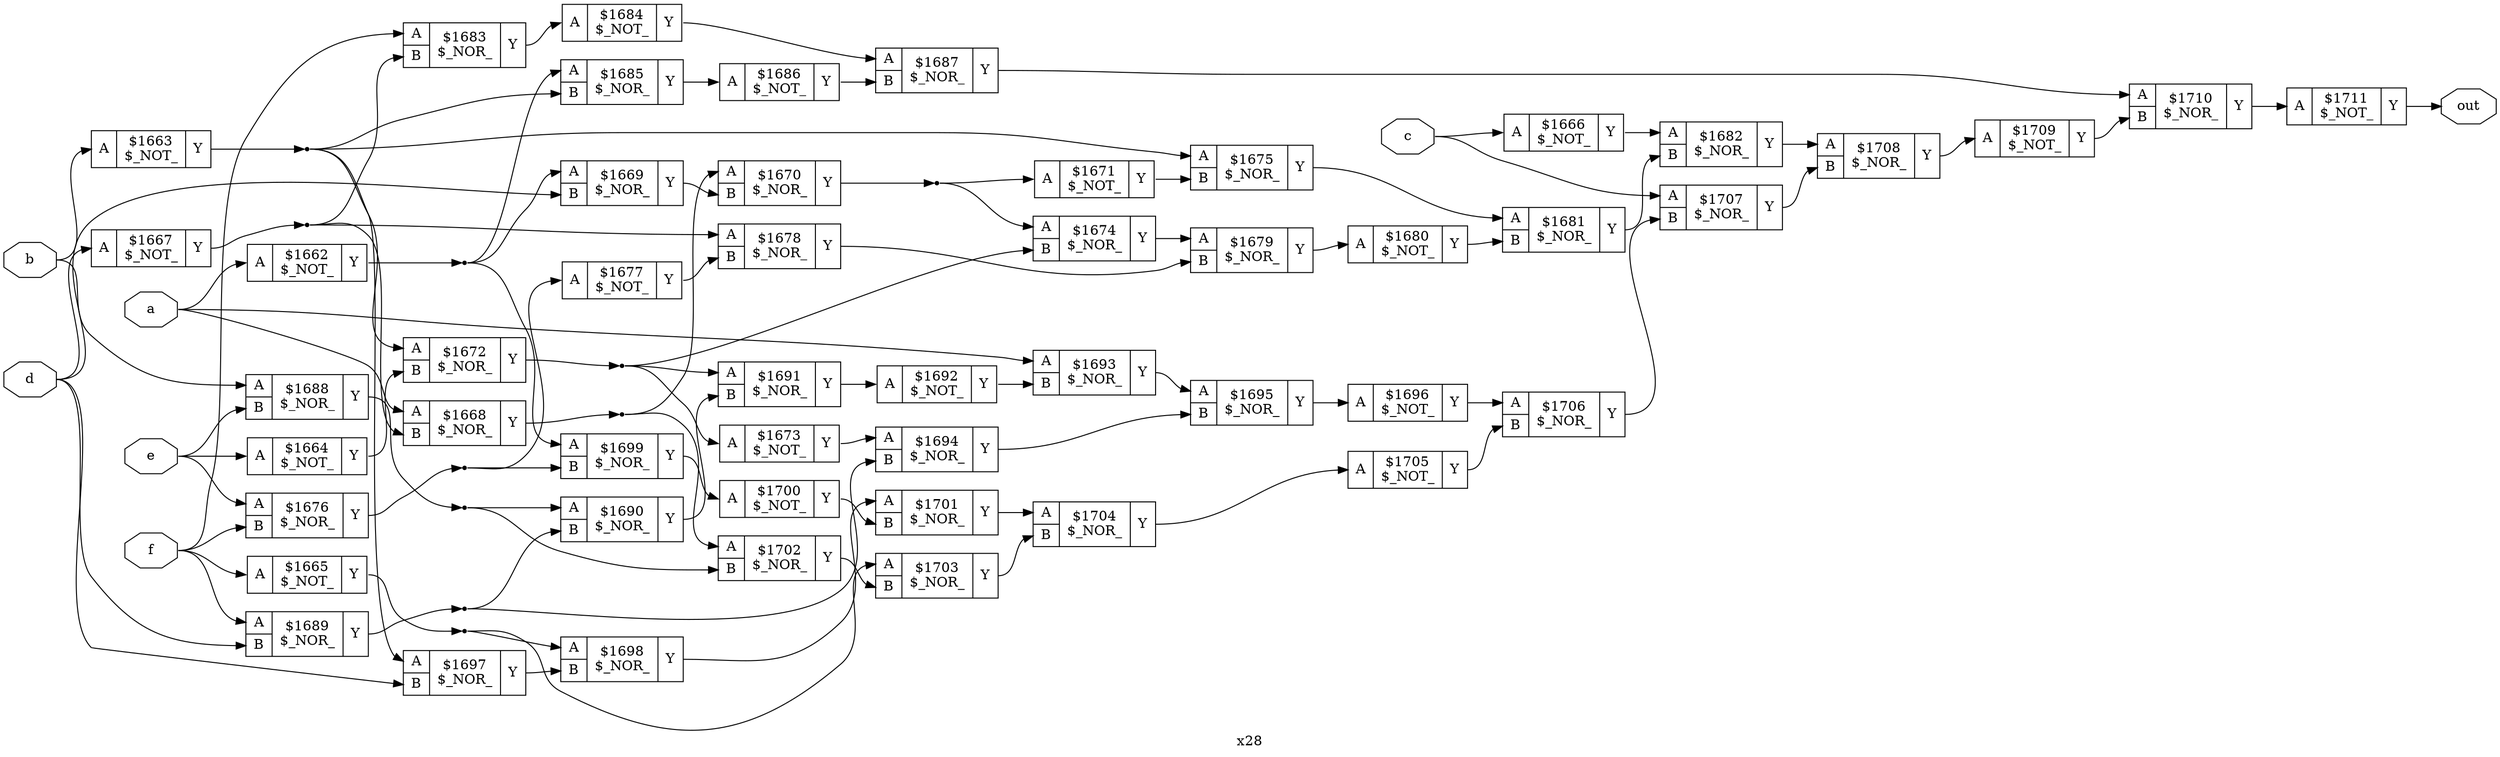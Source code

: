 digraph "x28" {
label="x28";
rankdir="LR";
remincross=true;
n50 [ shape=octagon, label="a", color="black", fontcolor="black" ];
n51 [ shape=octagon, label="b", color="black", fontcolor="black" ];
n52 [ shape=octagon, label="c", color="black", fontcolor="black" ];
n53 [ shape=octagon, label="d", color="black", fontcolor="black" ];
n54 [ shape=octagon, label="e", color="black", fontcolor="black" ];
n55 [ shape=octagon, label="f", color="black", fontcolor="black" ];
n56 [ shape=octagon, label="out", color="black", fontcolor="black" ];
c59 [ shape=record, label="{{<p57> A}|$1662\n$_NOT_|{<p58> Y}}" ];
c60 [ shape=record, label="{{<p57> A}|$1663\n$_NOT_|{<p58> Y}}" ];
c61 [ shape=record, label="{{<p57> A}|$1664\n$_NOT_|{<p58> Y}}" ];
c62 [ shape=record, label="{{<p57> A}|$1665\n$_NOT_|{<p58> Y}}" ];
c63 [ shape=record, label="{{<p57> A}|$1666\n$_NOT_|{<p58> Y}}" ];
c64 [ shape=record, label="{{<p57> A}|$1667\n$_NOT_|{<p58> Y}}" ];
c66 [ shape=record, label="{{<p57> A|<p65> B}|$1668\n$_NOR_|{<p58> Y}}" ];
c67 [ shape=record, label="{{<p57> A|<p65> B}|$1669\n$_NOR_|{<p58> Y}}" ];
c68 [ shape=record, label="{{<p57> A|<p65> B}|$1670\n$_NOR_|{<p58> Y}}" ];
c69 [ shape=record, label="{{<p57> A}|$1671\n$_NOT_|{<p58> Y}}" ];
c70 [ shape=record, label="{{<p57> A|<p65> B}|$1672\n$_NOR_|{<p58> Y}}" ];
c71 [ shape=record, label="{{<p57> A}|$1673\n$_NOT_|{<p58> Y}}" ];
c72 [ shape=record, label="{{<p57> A|<p65> B}|$1674\n$_NOR_|{<p58> Y}}" ];
c73 [ shape=record, label="{{<p57> A|<p65> B}|$1675\n$_NOR_|{<p58> Y}}" ];
c74 [ shape=record, label="{{<p57> A|<p65> B}|$1676\n$_NOR_|{<p58> Y}}" ];
c75 [ shape=record, label="{{<p57> A}|$1677\n$_NOT_|{<p58> Y}}" ];
c76 [ shape=record, label="{{<p57> A|<p65> B}|$1678\n$_NOR_|{<p58> Y}}" ];
c77 [ shape=record, label="{{<p57> A|<p65> B}|$1679\n$_NOR_|{<p58> Y}}" ];
c78 [ shape=record, label="{{<p57> A}|$1680\n$_NOT_|{<p58> Y}}" ];
c79 [ shape=record, label="{{<p57> A|<p65> B}|$1681\n$_NOR_|{<p58> Y}}" ];
c80 [ shape=record, label="{{<p57> A|<p65> B}|$1682\n$_NOR_|{<p58> Y}}" ];
c81 [ shape=record, label="{{<p57> A|<p65> B}|$1683\n$_NOR_|{<p58> Y}}" ];
c82 [ shape=record, label="{{<p57> A}|$1684\n$_NOT_|{<p58> Y}}" ];
c83 [ shape=record, label="{{<p57> A|<p65> B}|$1685\n$_NOR_|{<p58> Y}}" ];
c84 [ shape=record, label="{{<p57> A}|$1686\n$_NOT_|{<p58> Y}}" ];
c85 [ shape=record, label="{{<p57> A|<p65> B}|$1687\n$_NOR_|{<p58> Y}}" ];
c86 [ shape=record, label="{{<p57> A|<p65> B}|$1688\n$_NOR_|{<p58> Y}}" ];
c87 [ shape=record, label="{{<p57> A|<p65> B}|$1689\n$_NOR_|{<p58> Y}}" ];
c88 [ shape=record, label="{{<p57> A|<p65> B}|$1690\n$_NOR_|{<p58> Y}}" ];
c89 [ shape=record, label="{{<p57> A|<p65> B}|$1691\n$_NOR_|{<p58> Y}}" ];
c90 [ shape=record, label="{{<p57> A}|$1692\n$_NOT_|{<p58> Y}}" ];
c91 [ shape=record, label="{{<p57> A|<p65> B}|$1693\n$_NOR_|{<p58> Y}}" ];
c92 [ shape=record, label="{{<p57> A|<p65> B}|$1694\n$_NOR_|{<p58> Y}}" ];
c93 [ shape=record, label="{{<p57> A|<p65> B}|$1695\n$_NOR_|{<p58> Y}}" ];
c94 [ shape=record, label="{{<p57> A}|$1696\n$_NOT_|{<p58> Y}}" ];
c95 [ shape=record, label="{{<p57> A|<p65> B}|$1697\n$_NOR_|{<p58> Y}}" ];
c96 [ shape=record, label="{{<p57> A|<p65> B}|$1698\n$_NOR_|{<p58> Y}}" ];
c97 [ shape=record, label="{{<p57> A|<p65> B}|$1699\n$_NOR_|{<p58> Y}}" ];
c98 [ shape=record, label="{{<p57> A}|$1700\n$_NOT_|{<p58> Y}}" ];
c99 [ shape=record, label="{{<p57> A|<p65> B}|$1701\n$_NOR_|{<p58> Y}}" ];
c100 [ shape=record, label="{{<p57> A|<p65> B}|$1702\n$_NOR_|{<p58> Y}}" ];
c101 [ shape=record, label="{{<p57> A|<p65> B}|$1703\n$_NOR_|{<p58> Y}}" ];
c102 [ shape=record, label="{{<p57> A|<p65> B}|$1704\n$_NOR_|{<p58> Y}}" ];
c103 [ shape=record, label="{{<p57> A}|$1705\n$_NOT_|{<p58> Y}}" ];
c104 [ shape=record, label="{{<p57> A|<p65> B}|$1706\n$_NOR_|{<p58> Y}}" ];
c105 [ shape=record, label="{{<p57> A|<p65> B}|$1707\n$_NOR_|{<p58> Y}}" ];
c106 [ shape=record, label="{{<p57> A|<p65> B}|$1708\n$_NOR_|{<p58> Y}}" ];
c107 [ shape=record, label="{{<p57> A}|$1709\n$_NOT_|{<p58> Y}}" ];
c108 [ shape=record, label="{{<p57> A|<p65> B}|$1710\n$_NOR_|{<p58> Y}}" ];
c109 [ shape=record, label="{{<p57> A}|$1711\n$_NOT_|{<p58> Y}}" ];
c61:p58:e -> c70:p65:w [color="black", label=""];
c71:p58:e -> c92:p57:w [color="black", label=""];
c72:p58:e -> c77:p57:w [color="black", label=""];
c73:p58:e -> c79:p57:w [color="black", label=""];
n13 [ shape=point ];
c74:p58:e -> n13:w [color="black", label=""];
n13:e -> c75:p57:w [color="black", label=""];
n13:e -> c97:p65:w [color="black", label=""];
c75:p58:e -> c76:p65:w [color="black", label=""];
c76:p58:e -> c77:p65:w [color="black", label=""];
c77:p58:e -> c78:p57:w [color="black", label=""];
c78:p58:e -> c79:p65:w [color="black", label=""];
c79:p58:e -> c80:p65:w [color="black", label=""];
c80:p58:e -> c106:p57:w [color="black", label=""];
n2 [ shape=point ];
c62:p58:e -> n2:w [color="black", label=""];
n2:e -> c101:p57:w [color="black", label=""];
n2:e -> c96:p57:w [color="black", label=""];
c81:p58:e -> c82:p57:w [color="black", label=""];
c82:p58:e -> c85:p57:w [color="black", label=""];
c83:p58:e -> c84:p57:w [color="black", label=""];
c84:p58:e -> c85:p65:w [color="black", label=""];
c85:p58:e -> c108:p57:w [color="black", label=""];
n25 [ shape=point ];
c86:p58:e -> n25:w [color="black", label=""];
n25:e -> c100:p65:w [color="black", label=""];
n25:e -> c88:p57:w [color="black", label=""];
n26 [ shape=point ];
c87:p58:e -> n26:w [color="black", label=""];
n26:e -> c88:p65:w [color="black", label=""];
n26:e -> c92:p65:w [color="black", label=""];
c88:p58:e -> c89:p65:w [color="black", label=""];
c89:p58:e -> c90:p57:w [color="black", label=""];
c90:p58:e -> c91:p65:w [color="black", label=""];
c63:p58:e -> c80:p57:w [color="black", label=""];
c91:p58:e -> c93:p57:w [color="black", label=""];
c92:p58:e -> c93:p65:w [color="black", label=""];
c93:p58:e -> c94:p57:w [color="black", label=""];
c94:p58:e -> c104:p57:w [color="black", label=""];
c95:p58:e -> c96:p65:w [color="black", label=""];
c96:p58:e -> c99:p57:w [color="black", label=""];
c97:p58:e -> c98:p57:w [color="black", label=""];
c98:p58:e -> c99:p65:w [color="black", label=""];
c99:p58:e -> c102:p57:w [color="black", label=""];
c100:p58:e -> c101:p65:w [color="black", label=""];
n4 [ shape=point ];
c64:p58:e -> n4:w [color="black", label=""];
n4:e -> c66:p65:w [color="black", label=""];
n4:e -> c76:p57:w [color="black", label=""];
n4:e -> c81:p65:w [color="black", label=""];
c101:p58:e -> c102:p65:w [color="black", label=""];
c102:p58:e -> c103:p57:w [color="black", label=""];
c103:p58:e -> c104:p65:w [color="black", label=""];
c104:p58:e -> c105:p65:w [color="black", label=""];
c105:p58:e -> c106:p65:w [color="black", label=""];
c106:p58:e -> c107:p57:w [color="black", label=""];
c107:p58:e -> c108:p65:w [color="black", label=""];
c108:p58:e -> c109:p57:w [color="black", label=""];
n48 [ shape=point ];
c59:p58:e -> n48:w [color="black", label=""];
n48:e -> c67:p57:w [color="black", label=""];
n48:e -> c83:p57:w [color="black", label=""];
n48:e -> c97:p57:w [color="black", label=""];
n49 [ shape=point ];
c60:p58:e -> n49:w [color="black", label=""];
n49:e -> c70:p57:w [color="black", label=""];
n49:e -> c73:p57:w [color="black", label=""];
n49:e -> c83:p65:w [color="black", label=""];
n49:e -> c95:p57:w [color="black", label=""];
n5 [ shape=point ];
c66:p58:e -> n5:w [color="black", label=""];
n5:e -> c100:p57:w [color="black", label=""];
n5:e -> c68:p57:w [color="black", label=""];
n50:e -> c59:p57:w [color="black", label=""];
n50:e -> c66:p57:w [color="black", label=""];
n50:e -> c91:p57:w [color="black", label=""];
n51:e -> c60:p57:w [color="black", label=""];
n51:e -> c86:p57:w [color="black", label=""];
n52:e -> c105:p57:w [color="black", label=""];
n52:e -> c63:p57:w [color="black", label=""];
n53:e -> c64:p57:w [color="black", label=""];
n53:e -> c67:p65:w [color="black", label=""];
n53:e -> c87:p65:w [color="black", label=""];
n53:e -> c95:p65:w [color="black", label=""];
n54:e -> c61:p57:w [color="black", label=""];
n54:e -> c74:p57:w [color="black", label=""];
n54:e -> c86:p65:w [color="black", label=""];
n55:e -> c62:p57:w [color="black", label=""];
n55:e -> c74:p65:w [color="black", label=""];
n55:e -> c81:p57:w [color="black", label=""];
n55:e -> c87:p57:w [color="black", label=""];
c109:p58:e -> n56:w [color="black", label=""];
c67:p58:e -> c68:p65:w [color="black", label=""];
n7 [ shape=point ];
c68:p58:e -> n7:w [color="black", label=""];
n7:e -> c69:p57:w [color="black", label=""];
n7:e -> c72:p57:w [color="black", label=""];
c69:p58:e -> c73:p65:w [color="black", label=""];
n9 [ shape=point ];
c70:p58:e -> n9:w [color="black", label=""];
n9:e -> c71:p57:w [color="black", label=""];
n9:e -> c72:p65:w [color="black", label=""];
n9:e -> c89:p57:w [color="black", label=""];
}
